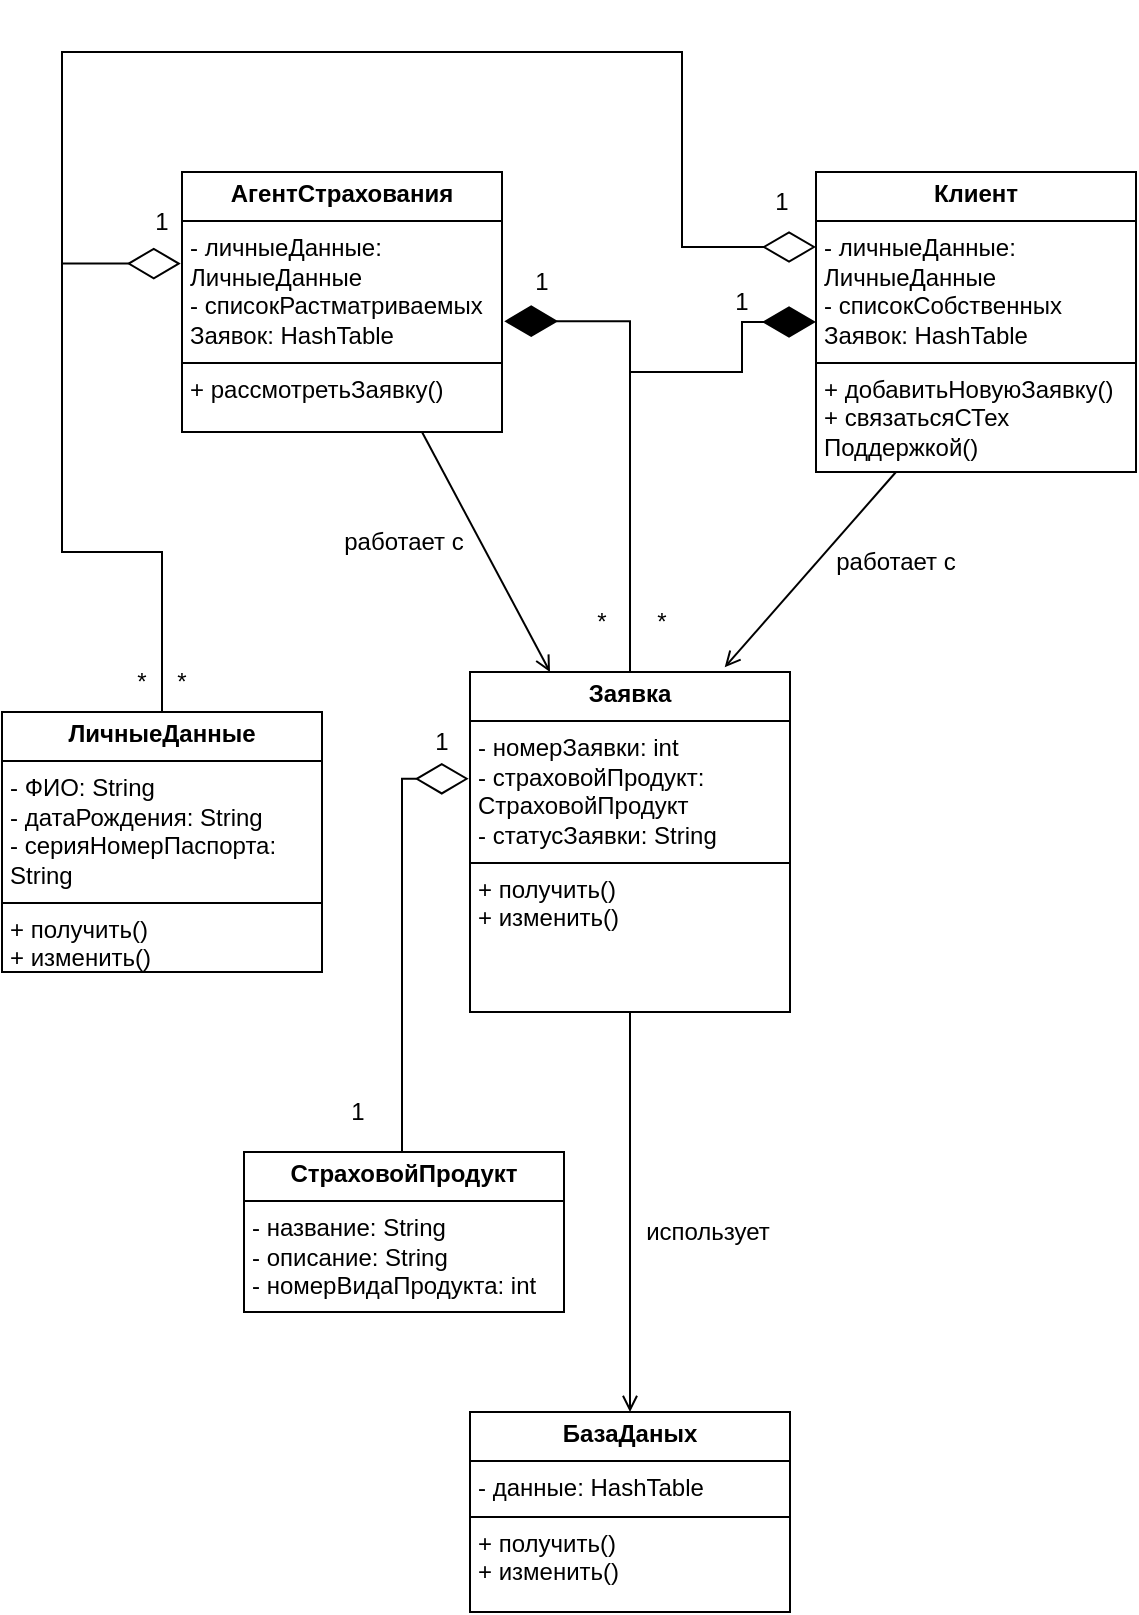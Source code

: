<mxfile version="24.2.2" type="github">
  <diagram name="Страница — 1" id="mnrUx7IvFL5Lqf37nDay">
    <mxGraphModel dx="1953" dy="1066" grid="1" gridSize="10" guides="1" tooltips="1" connect="1" arrows="1" fold="1" page="1" pageScale="1" pageWidth="827" pageHeight="1169" math="0" shadow="0">
      <root>
        <mxCell id="0" />
        <mxCell id="1" parent="0" />
        <mxCell id="VpDtxjLi-9AnhpgsOLei-20" style="rounded=0;orthogonalLoop=1;jettySize=auto;html=1;exitX=0.75;exitY=1;exitDx=0;exitDy=0;entryX=0.25;entryY=0;entryDx=0;entryDy=0;endArrow=open;endFill=0;" edge="1" parent="1" source="VpDtxjLi-9AnhpgsOLei-3" target="VpDtxjLi-9AnhpgsOLei-7">
          <mxGeometry relative="1" as="geometry" />
        </mxCell>
        <mxCell id="VpDtxjLi-9AnhpgsOLei-3" value="&lt;p style=&quot;margin:0px;margin-top:4px;text-align:center;&quot;&gt;&lt;b&gt;АгентСтрахования&lt;/b&gt;&lt;/p&gt;&lt;hr size=&quot;1&quot; style=&quot;border-style:solid;&quot;&gt;&lt;p style=&quot;margin:0px;margin-left:4px;&quot;&gt;- личныеДанные: ЛичныеДанные&lt;/p&gt;&lt;p style=&quot;margin:0px;margin-left:4px;&quot;&gt;- списокРастматриваемых&lt;/p&gt;&lt;p style=&quot;margin:0px;margin-left:4px;&quot;&gt;Заявок: HashTable&lt;/p&gt;&lt;hr size=&quot;1&quot; style=&quot;border-style:solid;&quot;&gt;&lt;p style=&quot;margin:0px;margin-left:4px;&quot;&gt;+ рассмотретьЗаявку(&lt;span style=&quot;background-color: initial;&quot;&gt;)&lt;/span&gt;&lt;/p&gt;" style="verticalAlign=top;align=left;overflow=fill;html=1;whiteSpace=wrap;" vertex="1" parent="1">
          <mxGeometry x="110" y="160" width="160" height="130" as="geometry" />
        </mxCell>
        <mxCell id="VpDtxjLi-9AnhpgsOLei-4" value="&lt;p style=&quot;margin:0px;margin-top:4px;text-align:center;&quot;&gt;&lt;b&gt;ЛичныеДанные&lt;/b&gt;&lt;/p&gt;&lt;hr size=&quot;1&quot; style=&quot;border-style:solid;&quot;&gt;&lt;p style=&quot;margin:0px;margin-left:4px;&quot;&gt;- ФИО: String&lt;/p&gt;&lt;p style=&quot;margin:0px;margin-left:4px;&quot;&gt;- датаРождения: String&lt;br&gt;&lt;/p&gt;&lt;p style=&quot;margin:0px;margin-left:4px;&quot;&gt;- серияНомерПаспорта: String&lt;/p&gt;&lt;hr size=&quot;1&quot; style=&quot;border-style:solid;&quot;&gt;&lt;p style=&quot;margin:0px;margin-left:4px;&quot;&gt;+ получить()&lt;/p&gt;&lt;p style=&quot;margin:0px;margin-left:4px;&quot;&gt;+ изменить()&lt;/p&gt;" style="verticalAlign=top;align=left;overflow=fill;html=1;whiteSpace=wrap;" vertex="1" parent="1">
          <mxGeometry x="20" y="430" width="160" height="130" as="geometry" />
        </mxCell>
        <mxCell id="VpDtxjLi-9AnhpgsOLei-6" value="&lt;p style=&quot;margin:0px;margin-top:4px;text-align:center;&quot;&gt;&lt;b&gt;Клиент&lt;/b&gt;&lt;/p&gt;&lt;hr size=&quot;1&quot; style=&quot;border-style:solid;&quot;&gt;&lt;p style=&quot;margin:0px;margin-left:4px;&quot;&gt;- личныеДанные: ЛичныеДанные&lt;/p&gt;&lt;p style=&quot;margin:0px;margin-left:4px;&quot;&gt;- списокСобственных&lt;/p&gt;&lt;p style=&quot;margin:0px;margin-left:4px;&quot;&gt;Заявок: HashTable&lt;/p&gt;&lt;hr size=&quot;1&quot; style=&quot;border-style:solid;&quot;&gt;&lt;p style=&quot;margin:0px;margin-left:4px;&quot;&gt;+ добавитьНовуюЗаявку()&lt;/p&gt;&lt;p style=&quot;margin:0px;margin-left:4px;&quot;&gt;+ связатьсяСТех&lt;/p&gt;&lt;p style=&quot;margin:0px;margin-left:4px;&quot;&gt;Поддержкой()&lt;/p&gt;" style="verticalAlign=top;align=left;overflow=fill;html=1;whiteSpace=wrap;" vertex="1" parent="1">
          <mxGeometry x="427" y="160" width="160" height="150" as="geometry" />
        </mxCell>
        <mxCell id="VpDtxjLi-9AnhpgsOLei-7" value="&lt;p style=&quot;margin:0px;margin-top:4px;text-align:center;&quot;&gt;&lt;b&gt;Заявка&lt;/b&gt;&lt;/p&gt;&lt;hr size=&quot;1&quot; style=&quot;border-style:solid;&quot;&gt;&lt;p style=&quot;margin:0px;margin-left:4px;&quot;&gt;- номерЗаявки: int&lt;br&gt;&lt;/p&gt;&lt;p style=&quot;margin:0px;margin-left:4px;&quot;&gt;- страховойПродукт: СтраховойПродукт&lt;/p&gt;&lt;p style=&quot;margin:0px;margin-left:4px;&quot;&gt;- статусЗаявки: String&lt;/p&gt;&lt;hr size=&quot;1&quot; style=&quot;border-style:solid;&quot;&gt;&lt;p style=&quot;margin:0px;margin-left:4px;&quot;&gt;&lt;span style=&quot;background-color: initial;&quot;&gt;+ получить()&lt;/span&gt;&lt;br&gt;&lt;/p&gt;&lt;p style=&quot;margin:0px;margin-left:4px;&quot;&gt;+ изменить()&lt;/p&gt;" style="verticalAlign=top;align=left;overflow=fill;html=1;whiteSpace=wrap;" vertex="1" parent="1">
          <mxGeometry x="254" y="410" width="160" height="170" as="geometry" />
        </mxCell>
        <mxCell id="VpDtxjLi-9AnhpgsOLei-8" value="&lt;p style=&quot;margin:0px;margin-top:4px;text-align:center;&quot;&gt;&lt;b&gt;БазаДаных&lt;/b&gt;&lt;/p&gt;&lt;hr size=&quot;1&quot; style=&quot;border-style:solid;&quot;&gt;&lt;p style=&quot;margin:0px;margin-left:4px;&quot;&gt;- данные&lt;span style=&quot;background-color: initial;&quot;&gt;: HashTable&lt;/span&gt;&lt;/p&gt;&lt;hr size=&quot;1&quot; style=&quot;border-style:solid;&quot;&gt;&lt;p style=&quot;margin:0px;margin-left:4px;&quot;&gt;+ получить()&lt;/p&gt;&lt;p style=&quot;margin:0px;margin-left:4px;&quot;&gt;+ изменить()&lt;/p&gt;" style="verticalAlign=top;align=left;overflow=fill;html=1;whiteSpace=wrap;" vertex="1" parent="1">
          <mxGeometry x="254" y="780" width="160" height="100" as="geometry" />
        </mxCell>
        <mxCell id="VpDtxjLi-9AnhpgsOLei-9" value="&lt;p style=&quot;margin:0px;margin-top:4px;text-align:center;&quot;&gt;&lt;b&gt;СтраховойПродукт&lt;/b&gt;&lt;/p&gt;&lt;hr size=&quot;1&quot; style=&quot;border-style:solid;&quot;&gt;&lt;p style=&quot;margin:0px;margin-left:4px;&quot;&gt;- название: String&lt;/p&gt;&lt;p style=&quot;margin:0px;margin-left:4px;&quot;&gt;- описание: String&lt;br&gt;&lt;/p&gt;&lt;p style=&quot;margin:0px;margin-left:4px;&quot;&gt;- номерВидаПродукта: int&lt;/p&gt;&lt;hr size=&quot;1&quot; style=&quot;border-style:solid;&quot;&gt;&lt;p style=&quot;margin:0px;margin-left:4px;&quot;&gt;&lt;br&gt;&lt;/p&gt;" style="verticalAlign=top;align=left;overflow=fill;html=1;whiteSpace=wrap;" vertex="1" parent="1">
          <mxGeometry x="141" y="650" width="160" height="80" as="geometry" />
        </mxCell>
        <mxCell id="VpDtxjLi-9AnhpgsOLei-17" value="" style="endArrow=diamondThin;endFill=0;endSize=24;html=1;rounded=0;edgeStyle=orthogonalEdgeStyle;flowAnimation=0;entryX=-0.004;entryY=0.314;entryDx=0;entryDy=0;entryPerimeter=0;" edge="1" parent="1" source="VpDtxjLi-9AnhpgsOLei-9" target="VpDtxjLi-9AnhpgsOLei-7">
          <mxGeometry width="160" relative="1" as="geometry">
            <mxPoint x="280" y="250" as="sourcePoint" />
            <mxPoint x="230" y="480" as="targetPoint" />
            <Array as="points">
              <mxPoint x="220" y="463" />
            </Array>
          </mxGeometry>
        </mxCell>
        <mxCell id="VpDtxjLi-9AnhpgsOLei-21" value="работает с" style="text;html=1;align=center;verticalAlign=middle;whiteSpace=wrap;rounded=0;" vertex="1" parent="1">
          <mxGeometry x="188" y="330" width="66" height="30" as="geometry" />
        </mxCell>
        <mxCell id="VpDtxjLi-9AnhpgsOLei-22" value="использует" style="text;html=1;align=center;verticalAlign=middle;whiteSpace=wrap;rounded=0;" vertex="1" parent="1">
          <mxGeometry x="340" y="675" width="66" height="30" as="geometry" />
        </mxCell>
        <mxCell id="VpDtxjLi-9AnhpgsOLei-23" value="работает с" style="text;html=1;align=center;verticalAlign=middle;whiteSpace=wrap;rounded=0;" vertex="1" parent="1">
          <mxGeometry x="434" y="340" width="66" height="30" as="geometry" />
        </mxCell>
        <mxCell id="VpDtxjLi-9AnhpgsOLei-24" style="rounded=0;orthogonalLoop=1;jettySize=auto;html=1;exitX=0.25;exitY=1;exitDx=0;exitDy=0;entryX=0.796;entryY=-0.014;entryDx=0;entryDy=0;entryPerimeter=0;endArrow=open;endFill=0;" edge="1" parent="1" source="VpDtxjLi-9AnhpgsOLei-6" target="VpDtxjLi-9AnhpgsOLei-7">
          <mxGeometry relative="1" as="geometry">
            <mxPoint x="240" y="300" as="sourcePoint" />
            <mxPoint x="304" y="420" as="targetPoint" />
          </mxGeometry>
        </mxCell>
        <mxCell id="VpDtxjLi-9AnhpgsOLei-25" style="rounded=0;orthogonalLoop=1;jettySize=auto;html=1;exitX=0.5;exitY=1;exitDx=0;exitDy=0;entryX=0.5;entryY=0;entryDx=0;entryDy=0;endArrow=open;endFill=0;" edge="1" parent="1" source="VpDtxjLi-9AnhpgsOLei-7" target="VpDtxjLi-9AnhpgsOLei-8">
          <mxGeometry relative="1" as="geometry">
            <mxPoint x="477" y="320" as="sourcePoint" />
            <mxPoint x="391" y="418" as="targetPoint" />
          </mxGeometry>
        </mxCell>
        <mxCell id="VpDtxjLi-9AnhpgsOLei-26" value="" style="endArrow=diamondThin;endFill=0;endSize=24;html=1;rounded=0;edgeStyle=orthogonalEdgeStyle;entryX=-0.004;entryY=0.352;entryDx=0;entryDy=0;entryPerimeter=0;exitX=0.5;exitY=0;exitDx=0;exitDy=0;" edge="1" parent="1" source="VpDtxjLi-9AnhpgsOLei-4" target="VpDtxjLi-9AnhpgsOLei-3">
          <mxGeometry width="160" relative="1" as="geometry">
            <mxPoint x="50" y="147" as="sourcePoint" />
            <mxPoint x="389.96" y="227" as="targetPoint" />
            <Array as="points">
              <mxPoint x="100" y="350" />
              <mxPoint x="50" y="350" />
              <mxPoint x="50" y="206" />
            </Array>
          </mxGeometry>
        </mxCell>
        <mxCell id="VpDtxjLi-9AnhpgsOLei-27" value="" style="endArrow=diamondThin;endFill=1;endSize=24;html=1;rounded=0;edgeStyle=orthogonalEdgeStyle;entryX=1.007;entryY=0.574;entryDx=0;entryDy=0;entryPerimeter=0;exitX=0.5;exitY=0;exitDx=0;exitDy=0;" edge="1" parent="1" source="VpDtxjLi-9AnhpgsOLei-7" target="VpDtxjLi-9AnhpgsOLei-3">
          <mxGeometry width="160" relative="1" as="geometry">
            <mxPoint x="379.96" y="484" as="sourcePoint" />
            <mxPoint x="368.96" y="260" as="targetPoint" />
            <Array as="points">
              <mxPoint x="334" y="235" />
            </Array>
          </mxGeometry>
        </mxCell>
        <mxCell id="VpDtxjLi-9AnhpgsOLei-28" value="" style="endArrow=diamondThin;endFill=1;endSize=24;html=1;rounded=0;edgeStyle=orthogonalEdgeStyle;entryX=0;entryY=0.5;entryDx=0;entryDy=0;exitX=0.5;exitY=0;exitDx=0;exitDy=0;" edge="1" parent="1" source="VpDtxjLi-9AnhpgsOLei-7" target="VpDtxjLi-9AnhpgsOLei-6">
          <mxGeometry width="160" relative="1" as="geometry">
            <mxPoint x="344" y="420" as="sourcePoint" />
            <mxPoint x="281" y="245" as="targetPoint" />
            <Array as="points">
              <mxPoint x="334" y="260" />
              <mxPoint x="390" y="260" />
              <mxPoint x="390" y="235" />
            </Array>
          </mxGeometry>
        </mxCell>
        <mxCell id="VpDtxjLi-9AnhpgsOLei-29" value="" style="endArrow=diamondThin;endFill=0;endSize=24;html=1;rounded=0;edgeStyle=orthogonalEdgeStyle;entryX=0;entryY=0.25;entryDx=0;entryDy=0;exitX=0.5;exitY=0;exitDx=0;exitDy=0;" edge="1" parent="1" source="VpDtxjLi-9AnhpgsOLei-4" target="VpDtxjLi-9AnhpgsOLei-6">
          <mxGeometry width="160" relative="1" as="geometry">
            <mxPoint x="344" y="420" as="sourcePoint" />
            <mxPoint x="437" y="245" as="targetPoint" />
            <Array as="points">
              <mxPoint x="100" y="350" />
              <mxPoint x="50" y="350" />
              <mxPoint x="50" y="100" />
              <mxPoint x="360" y="100" />
              <mxPoint x="360" y="197" />
            </Array>
          </mxGeometry>
        </mxCell>
        <mxCell id="VpDtxjLi-9AnhpgsOLei-30" value="1" style="text;html=1;align=center;verticalAlign=middle;whiteSpace=wrap;rounded=0;" vertex="1" parent="1">
          <mxGeometry x="188" y="615" width="20" height="30" as="geometry" />
        </mxCell>
        <mxCell id="VpDtxjLi-9AnhpgsOLei-31" value="1" style="text;html=1;align=center;verticalAlign=middle;whiteSpace=wrap;rounded=0;" vertex="1" parent="1">
          <mxGeometry x="230" y="430" width="20" height="30" as="geometry" />
        </mxCell>
        <mxCell id="VpDtxjLi-9AnhpgsOLei-32" value="1" style="text;html=1;align=center;verticalAlign=middle;whiteSpace=wrap;rounded=0;" vertex="1" parent="1">
          <mxGeometry x="280" y="200" width="20" height="30" as="geometry" />
        </mxCell>
        <mxCell id="VpDtxjLi-9AnhpgsOLei-33" value="*" style="text;html=1;align=center;verticalAlign=middle;whiteSpace=wrap;rounded=0;" vertex="1" parent="1">
          <mxGeometry x="310" y="370" width="20" height="30" as="geometry" />
        </mxCell>
        <mxCell id="VpDtxjLi-9AnhpgsOLei-34" value="*" style="text;html=1;align=center;verticalAlign=middle;whiteSpace=wrap;rounded=0;" vertex="1" parent="1">
          <mxGeometry x="340" y="370" width="20" height="30" as="geometry" />
        </mxCell>
        <mxCell id="VpDtxjLi-9AnhpgsOLei-35" value="1" style="text;html=1;align=center;verticalAlign=middle;whiteSpace=wrap;rounded=0;" vertex="1" parent="1">
          <mxGeometry x="380" y="210" width="20" height="30" as="geometry" />
        </mxCell>
        <mxCell id="VpDtxjLi-9AnhpgsOLei-36" value="1" style="text;html=1;align=center;verticalAlign=middle;whiteSpace=wrap;rounded=0;" vertex="1" parent="1">
          <mxGeometry x="400" y="160" width="20" height="30" as="geometry" />
        </mxCell>
        <mxCell id="VpDtxjLi-9AnhpgsOLei-37" value="1" style="text;html=1;align=center;verticalAlign=middle;whiteSpace=wrap;rounded=0;" vertex="1" parent="1">
          <mxGeometry x="90" y="170" width="20" height="30" as="geometry" />
        </mxCell>
        <mxCell id="VpDtxjLi-9AnhpgsOLei-38" value="*" style="text;html=1;align=center;verticalAlign=middle;whiteSpace=wrap;rounded=0;" vertex="1" parent="1">
          <mxGeometry x="100" y="400" width="20" height="30" as="geometry" />
        </mxCell>
        <mxCell id="VpDtxjLi-9AnhpgsOLei-39" value="*" style="text;html=1;align=center;verticalAlign=middle;whiteSpace=wrap;rounded=0;" vertex="1" parent="1">
          <mxGeometry x="80" y="400" width="20" height="30" as="geometry" />
        </mxCell>
      </root>
    </mxGraphModel>
  </diagram>
</mxfile>
